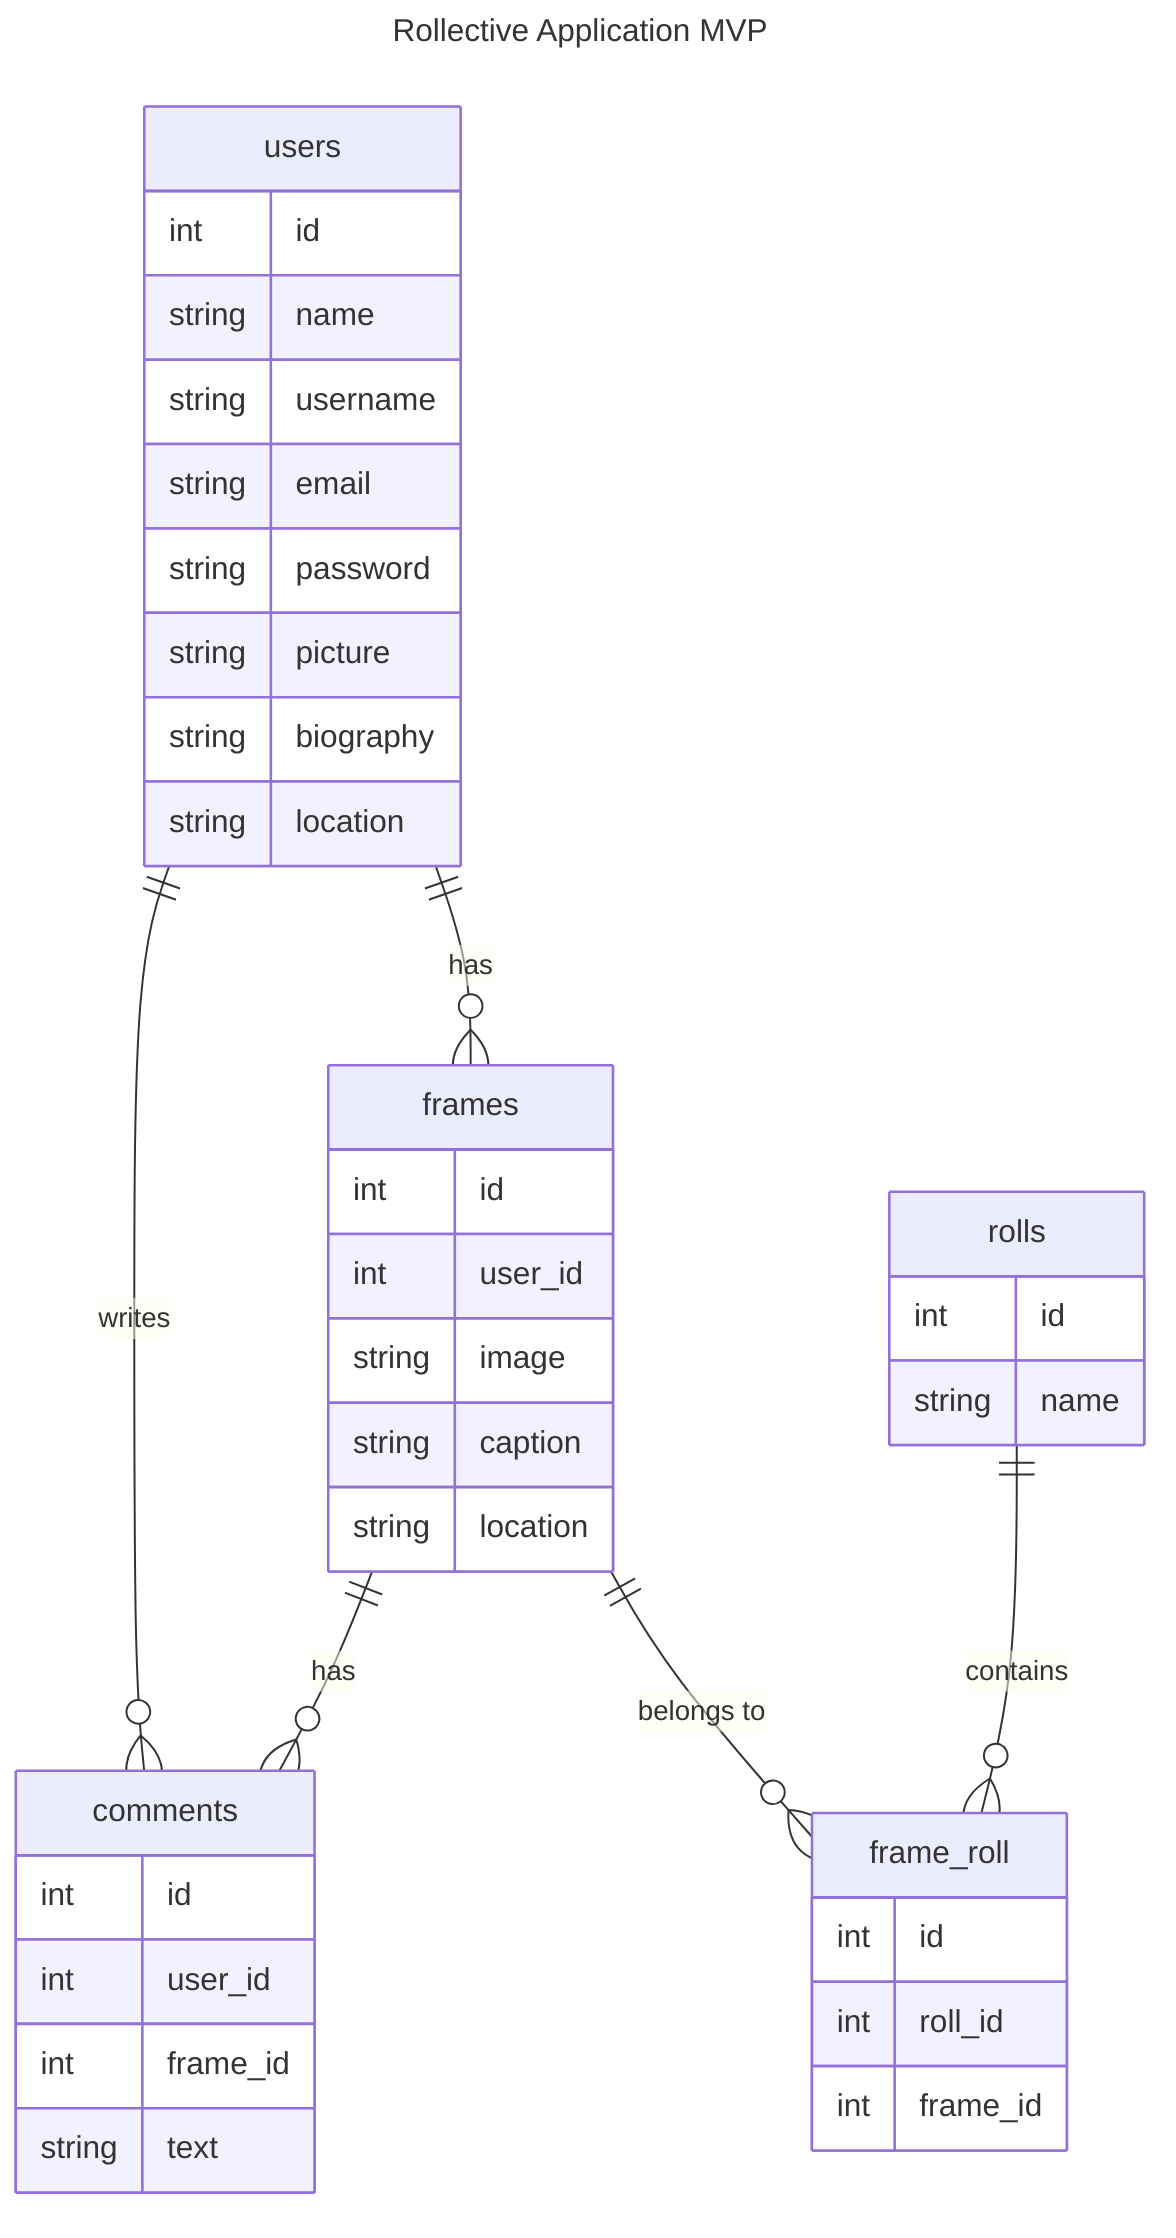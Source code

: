 ---
title: Rollective Application MVP
---
erDiagram
    users {
        int id
        string name
        string username
        string email
        string password
        string picture
        string biography
        string location
    }
    
    frames {
        int id
        int user_id
        string image
        string caption
        string location
    }
    
    comments {
        int id
        int user_id
        int frame_id
        string text
    }
    
    rolls {
        int id
        string name
    }
    
    frame_roll {
        int id
        int roll_id
        int frame_id
    }
    
    users ||--o{ frames : "has"
    users ||--o{ comments : "writes"
    frames ||--o{ comments : "has"
    frames ||--o{ frame_roll : "belongs to"
    rolls ||--o{ frame_roll : "contains"